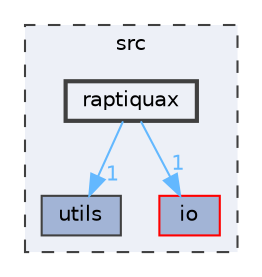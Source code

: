 digraph "src/raptiquax"
{
 // LATEX_PDF_SIZE
  bgcolor="transparent";
  edge [fontname=Helvetica,fontsize=10,labelfontname=Helvetica,labelfontsize=10];
  node [fontname=Helvetica,fontsize=10,shape=box,height=0.2,width=0.4];
  compound=true
  subgraph clusterdir_68267d1309a1af8e8297ef4c3efbcdba {
    graph [ bgcolor="#edf0f7", pencolor="grey25", label="src", fontname=Helvetica,fontsize=10 style="filled,dashed", URL="dir_68267d1309a1af8e8297ef4c3efbcdba.html",tooltip=""]
  dir_313caf1132e152dd9b58bea13a4052ca [label="utils", fillcolor="#a2b4d6", color="grey25", style="filled", URL="dir_313caf1132e152dd9b58bea13a4052ca.html",tooltip=""];
  dir_c184e51c84f2c3f0345bbc8a0d75d3e1 [label="io", fillcolor="#a2b4d6", color="red", style="filled", URL="dir_c184e51c84f2c3f0345bbc8a0d75d3e1.html",tooltip=""];
  dir_ca94d180c7623ac9f0d275250717fdf1 [label="raptiquax", fillcolor="#edf0f7", color="grey25", style="filled,bold", URL="dir_ca94d180c7623ac9f0d275250717fdf1.html",tooltip=""];
  }
  dir_ca94d180c7623ac9f0d275250717fdf1->dir_313caf1132e152dd9b58bea13a4052ca [headlabel="1", labeldistance=1.5 headhref="dir_000016_000024.html" href="dir_000016_000024.html" color="steelblue1" fontcolor="steelblue1"];
  dir_ca94d180c7623ac9f0d275250717fdf1->dir_c184e51c84f2c3f0345bbc8a0d75d3e1 [headlabel="1", labeldistance=1.5 headhref="dir_000016_000008.html" href="dir_000016_000008.html" color="steelblue1" fontcolor="steelblue1"];
}
